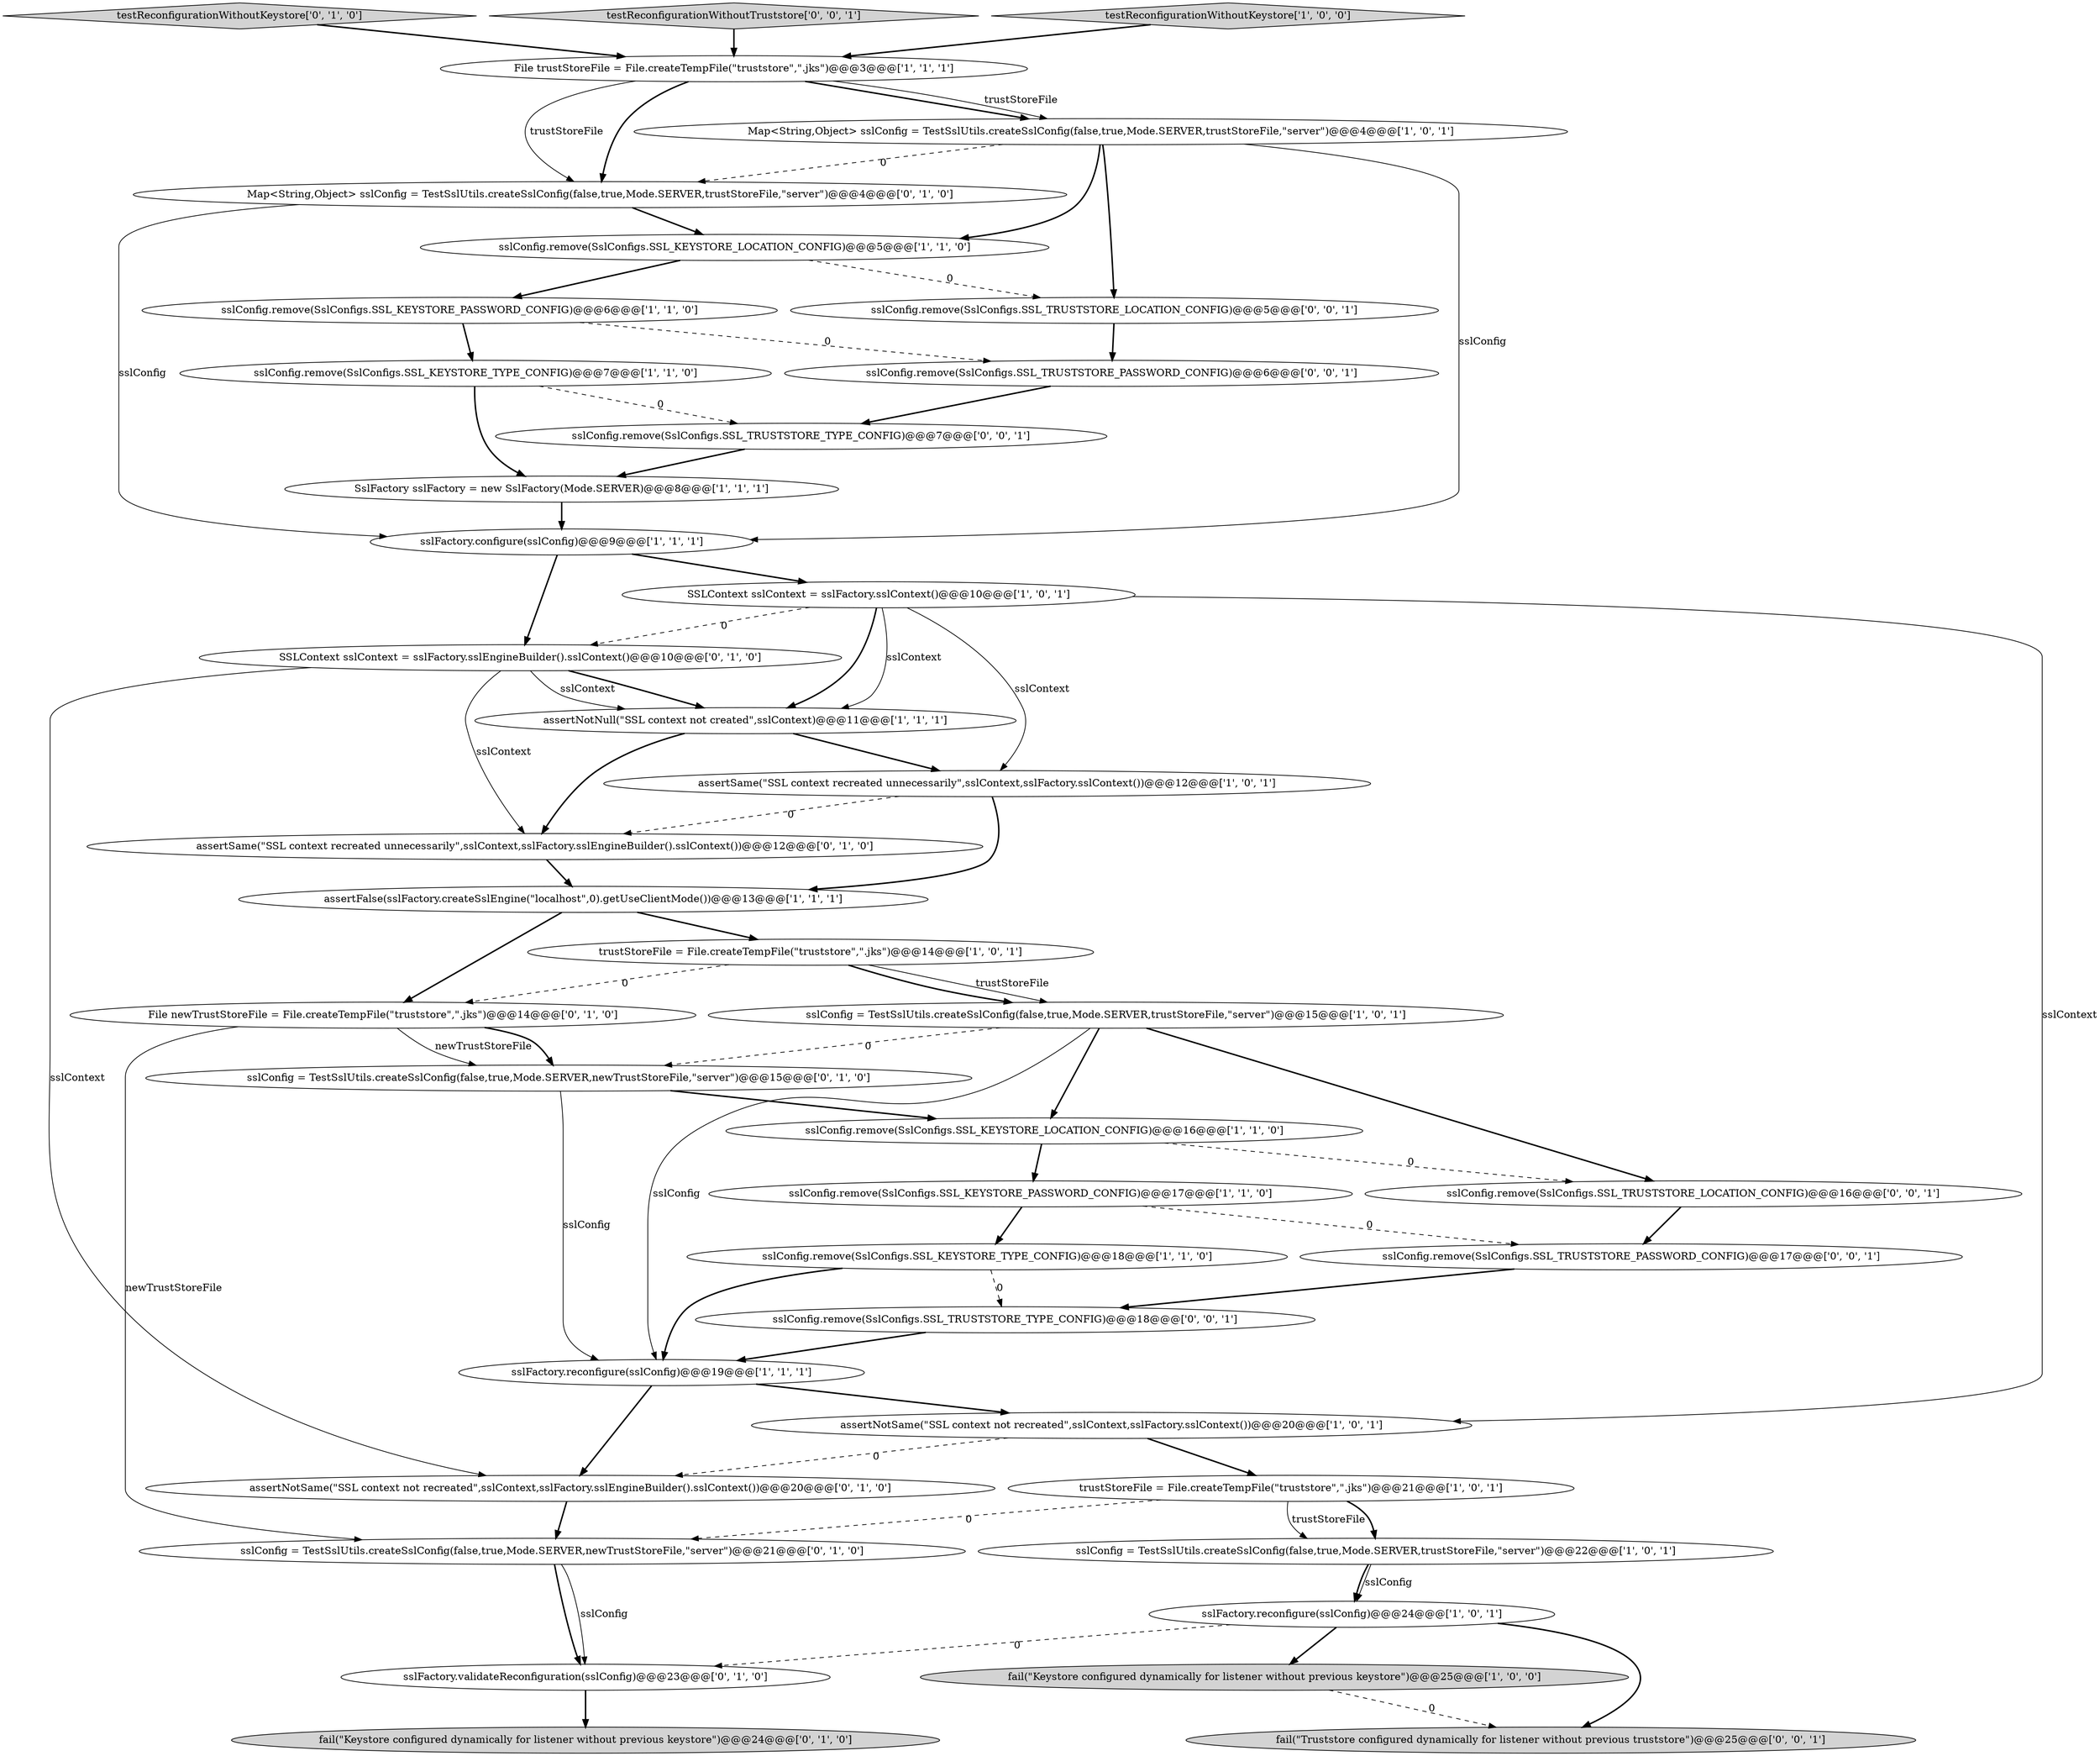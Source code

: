 digraph {
7 [style = filled, label = "sslConfig.remove(SslConfigs.SSL_KEYSTORE_TYPE_CONFIG)@@@7@@@['1', '1', '0']", fillcolor = white, shape = ellipse image = "AAA0AAABBB1BBB"];
38 [style = filled, label = "sslConfig.remove(SslConfigs.SSL_TRUSTSTORE_TYPE_CONFIG)@@@7@@@['0', '0', '1']", fillcolor = white, shape = ellipse image = "AAA0AAABBB3BBB"];
39 [style = filled, label = "sslConfig.remove(SslConfigs.SSL_TRUSTSTORE_PASSWORD_CONFIG)@@@6@@@['0', '0', '1']", fillcolor = white, shape = ellipse image = "AAA0AAABBB3BBB"];
5 [style = filled, label = "sslConfig.remove(SslConfigs.SSL_KEYSTORE_PASSWORD_CONFIG)@@@17@@@['1', '1', '0']", fillcolor = white, shape = ellipse image = "AAA0AAABBB1BBB"];
20 [style = filled, label = "trustStoreFile = File.createTempFile(\"truststore\",\".jks\")@@@14@@@['1', '0', '1']", fillcolor = white, shape = ellipse image = "AAA0AAABBB1BBB"];
15 [style = filled, label = "sslFactory.reconfigure(sslConfig)@@@24@@@['1', '0', '1']", fillcolor = white, shape = ellipse image = "AAA0AAABBB1BBB"];
36 [style = filled, label = "sslConfig.remove(SslConfigs.SSL_TRUSTSTORE_LOCATION_CONFIG)@@@5@@@['0', '0', '1']", fillcolor = white, shape = ellipse image = "AAA0AAABBB3BBB"];
30 [style = filled, label = "sslFactory.validateReconfiguration(sslConfig)@@@23@@@['0', '1', '0']", fillcolor = white, shape = ellipse image = "AAA1AAABBB2BBB"];
32 [style = filled, label = "File newTrustStoreFile = File.createTempFile(\"truststore\",\".jks\")@@@14@@@['0', '1', '0']", fillcolor = white, shape = ellipse image = "AAA1AAABBB2BBB"];
25 [style = filled, label = "testReconfigurationWithoutKeystore['0', '1', '0']", fillcolor = lightgray, shape = diamond image = "AAA0AAABBB2BBB"];
21 [style = filled, label = "assertSame(\"SSL context recreated unnecessarily\",sslContext,sslFactory.sslContext())@@@12@@@['1', '0', '1']", fillcolor = white, shape = ellipse image = "AAA0AAABBB1BBB"];
37 [style = filled, label = "testReconfigurationWithoutTruststore['0', '0', '1']", fillcolor = lightgray, shape = diamond image = "AAA0AAABBB3BBB"];
28 [style = filled, label = "sslConfig = TestSslUtils.createSslConfig(false,true,Mode.SERVER,newTrustStoreFile,\"server\")@@@21@@@['0', '1', '0']", fillcolor = white, shape = ellipse image = "AAA1AAABBB2BBB"];
27 [style = filled, label = "Map<String,Object> sslConfig = TestSslUtils.createSslConfig(false,true,Mode.SERVER,trustStoreFile,\"server\")@@@4@@@['0', '1', '0']", fillcolor = white, shape = ellipse image = "AAA1AAABBB2BBB"];
13 [style = filled, label = "sslConfig = TestSslUtils.createSslConfig(false,true,Mode.SERVER,trustStoreFile,\"server\")@@@22@@@['1', '0', '1']", fillcolor = white, shape = ellipse image = "AAA0AAABBB1BBB"];
10 [style = filled, label = "Map<String,Object> sslConfig = TestSslUtils.createSslConfig(false,true,Mode.SERVER,trustStoreFile,\"server\")@@@4@@@['1', '0', '1']", fillcolor = white, shape = ellipse image = "AAA0AAABBB1BBB"];
17 [style = filled, label = "sslConfig = TestSslUtils.createSslConfig(false,true,Mode.SERVER,trustStoreFile,\"server\")@@@15@@@['1', '0', '1']", fillcolor = white, shape = ellipse image = "AAA0AAABBB1BBB"];
18 [style = filled, label = "sslConfig.remove(SslConfigs.SSL_KEYSTORE_LOCATION_CONFIG)@@@5@@@['1', '1', '0']", fillcolor = white, shape = ellipse image = "AAA0AAABBB1BBB"];
19 [style = filled, label = "sslFactory.reconfigure(sslConfig)@@@19@@@['1', '1', '1']", fillcolor = white, shape = ellipse image = "AAA0AAABBB1BBB"];
9 [style = filled, label = "SSLContext sslContext = sslFactory.sslContext()@@@10@@@['1', '0', '1']", fillcolor = white, shape = ellipse image = "AAA0AAABBB1BBB"];
16 [style = filled, label = "fail(\"Keystore configured dynamically for listener without previous keystore\")@@@25@@@['1', '0', '0']", fillcolor = lightgray, shape = ellipse image = "AAA0AAABBB1BBB"];
3 [style = filled, label = "sslConfig.remove(SslConfigs.SSL_KEYSTORE_PASSWORD_CONFIG)@@@6@@@['1', '1', '0']", fillcolor = white, shape = ellipse image = "AAA0AAABBB1BBB"];
1 [style = filled, label = "assertNotNull(\"SSL context not created\",sslContext)@@@11@@@['1', '1', '1']", fillcolor = white, shape = ellipse image = "AAA0AAABBB1BBB"];
6 [style = filled, label = "SslFactory sslFactory = new SslFactory(Mode.SERVER)@@@8@@@['1', '1', '1']", fillcolor = white, shape = ellipse image = "AAA0AAABBB1BBB"];
8 [style = filled, label = "trustStoreFile = File.createTempFile(\"truststore\",\".jks\")@@@21@@@['1', '0', '1']", fillcolor = white, shape = ellipse image = "AAA0AAABBB1BBB"];
40 [style = filled, label = "sslConfig.remove(SslConfigs.SSL_TRUSTSTORE_LOCATION_CONFIG)@@@16@@@['0', '0', '1']", fillcolor = white, shape = ellipse image = "AAA0AAABBB3BBB"];
26 [style = filled, label = "fail(\"Keystore configured dynamically for listener without previous keystore\")@@@24@@@['0', '1', '0']", fillcolor = lightgray, shape = ellipse image = "AAA0AAABBB2BBB"];
33 [style = filled, label = "fail(\"Truststore configured dynamically for listener without previous truststore\")@@@25@@@['0', '0', '1']", fillcolor = lightgray, shape = ellipse image = "AAA0AAABBB3BBB"];
2 [style = filled, label = "assertFalse(sslFactory.createSslEngine(\"localhost\",0).getUseClientMode())@@@13@@@['1', '1', '1']", fillcolor = white, shape = ellipse image = "AAA0AAABBB1BBB"];
29 [style = filled, label = "sslConfig = TestSslUtils.createSslConfig(false,true,Mode.SERVER,newTrustStoreFile,\"server\")@@@15@@@['0', '1', '0']", fillcolor = white, shape = ellipse image = "AAA1AAABBB2BBB"];
4 [style = filled, label = "File trustStoreFile = File.createTempFile(\"truststore\",\".jks\")@@@3@@@['1', '1', '1']", fillcolor = white, shape = ellipse image = "AAA0AAABBB1BBB"];
34 [style = filled, label = "sslConfig.remove(SslConfigs.SSL_TRUSTSTORE_PASSWORD_CONFIG)@@@17@@@['0', '0', '1']", fillcolor = white, shape = ellipse image = "AAA0AAABBB3BBB"];
12 [style = filled, label = "sslConfig.remove(SslConfigs.SSL_KEYSTORE_LOCATION_CONFIG)@@@16@@@['1', '1', '0']", fillcolor = white, shape = ellipse image = "AAA0AAABBB1BBB"];
24 [style = filled, label = "assertSame(\"SSL context recreated unnecessarily\",sslContext,sslFactory.sslEngineBuilder().sslContext())@@@12@@@['0', '1', '0']", fillcolor = white, shape = ellipse image = "AAA1AAABBB2BBB"];
31 [style = filled, label = "SSLContext sslContext = sslFactory.sslEngineBuilder().sslContext()@@@10@@@['0', '1', '0']", fillcolor = white, shape = ellipse image = "AAA1AAABBB2BBB"];
22 [style = filled, label = "sslConfig.remove(SslConfigs.SSL_KEYSTORE_TYPE_CONFIG)@@@18@@@['1', '1', '0']", fillcolor = white, shape = ellipse image = "AAA0AAABBB1BBB"];
35 [style = filled, label = "sslConfig.remove(SslConfigs.SSL_TRUSTSTORE_TYPE_CONFIG)@@@18@@@['0', '0', '1']", fillcolor = white, shape = ellipse image = "AAA0AAABBB3BBB"];
11 [style = filled, label = "assertNotSame(\"SSL context not recreated\",sslContext,sslFactory.sslContext())@@@20@@@['1', '0', '1']", fillcolor = white, shape = ellipse image = "AAA0AAABBB1BBB"];
23 [style = filled, label = "assertNotSame(\"SSL context not recreated\",sslContext,sslFactory.sslEngineBuilder().sslContext())@@@20@@@['0', '1', '0']", fillcolor = white, shape = ellipse image = "AAA1AAABBB2BBB"];
0 [style = filled, label = "sslFactory.configure(sslConfig)@@@9@@@['1', '1', '1']", fillcolor = white, shape = ellipse image = "AAA0AAABBB1BBB"];
14 [style = filled, label = "testReconfigurationWithoutKeystore['1', '0', '0']", fillcolor = lightgray, shape = diamond image = "AAA0AAABBB1BBB"];
18->3 [style = bold, label=""];
28->30 [style = bold, label=""];
8->28 [style = dashed, label="0"];
22->19 [style = bold, label=""];
21->24 [style = dashed, label="0"];
30->26 [style = bold, label=""];
13->15 [style = bold, label=""];
38->6 [style = bold, label=""];
31->1 [style = bold, label=""];
4->27 [style = solid, label="trustStoreFile"];
13->15 [style = solid, label="sslConfig"];
15->33 [style = bold, label=""];
27->0 [style = solid, label="sslConfig"];
17->19 [style = solid, label="sslConfig"];
32->28 [style = solid, label="newTrustStoreFile"];
9->11 [style = solid, label="sslContext"];
24->2 [style = bold, label=""];
3->39 [style = dashed, label="0"];
28->30 [style = solid, label="sslConfig"];
20->17 [style = solid, label="trustStoreFile"];
10->0 [style = solid, label="sslConfig"];
6->0 [style = bold, label=""];
1->21 [style = bold, label=""];
4->27 [style = bold, label=""];
0->9 [style = bold, label=""];
7->6 [style = bold, label=""];
10->36 [style = bold, label=""];
39->38 [style = bold, label=""];
9->31 [style = dashed, label="0"];
29->19 [style = solid, label="sslConfig"];
12->40 [style = dashed, label="0"];
17->12 [style = bold, label=""];
8->13 [style = solid, label="trustStoreFile"];
15->30 [style = dashed, label="0"];
31->1 [style = solid, label="sslContext"];
19->23 [style = bold, label=""];
5->34 [style = dashed, label="0"];
1->24 [style = bold, label=""];
3->7 [style = bold, label=""];
20->32 [style = dashed, label="0"];
31->23 [style = solid, label="sslContext"];
11->23 [style = dashed, label="0"];
10->18 [style = bold, label=""];
21->2 [style = bold, label=""];
0->31 [style = bold, label=""];
32->29 [style = solid, label="newTrustStoreFile"];
18->36 [style = dashed, label="0"];
9->1 [style = solid, label="sslContext"];
12->5 [style = bold, label=""];
25->4 [style = bold, label=""];
22->35 [style = dashed, label="0"];
31->24 [style = solid, label="sslContext"];
19->11 [style = bold, label=""];
7->38 [style = dashed, label="0"];
11->8 [style = bold, label=""];
37->4 [style = bold, label=""];
2->20 [style = bold, label=""];
10->27 [style = dashed, label="0"];
2->32 [style = bold, label=""];
40->34 [style = bold, label=""];
15->16 [style = bold, label=""];
8->13 [style = bold, label=""];
5->22 [style = bold, label=""];
27->18 [style = bold, label=""];
4->10 [style = bold, label=""];
20->17 [style = bold, label=""];
16->33 [style = dashed, label="0"];
29->12 [style = bold, label=""];
4->10 [style = solid, label="trustStoreFile"];
23->28 [style = bold, label=""];
34->35 [style = bold, label=""];
14->4 [style = bold, label=""];
32->29 [style = bold, label=""];
35->19 [style = bold, label=""];
9->1 [style = bold, label=""];
36->39 [style = bold, label=""];
17->40 [style = bold, label=""];
17->29 [style = dashed, label="0"];
9->21 [style = solid, label="sslContext"];
}
